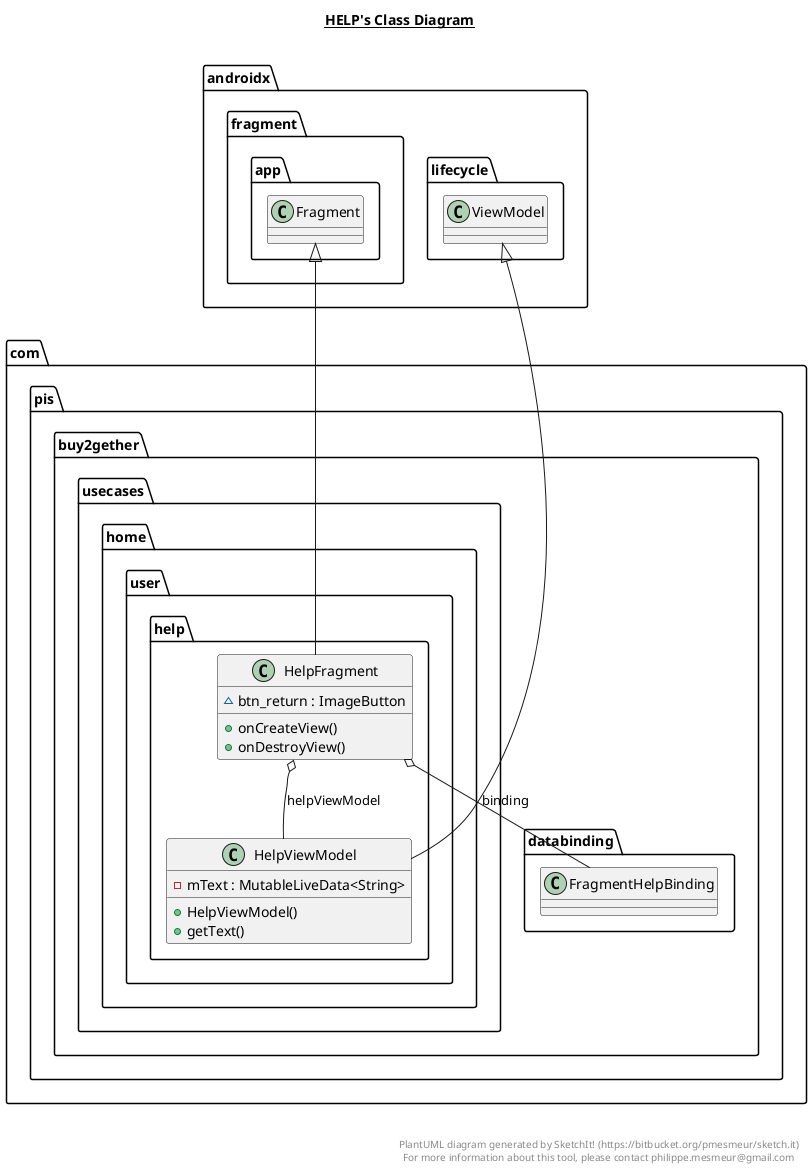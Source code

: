 @startuml

title __HELP's Class Diagram__\n

  namespace com.pis.buy2gether {
    namespace usecases.home {
      namespace user {
        namespace help {
          class com.pis.buy2gether.usecases.home.user.help.HelpFragment {
              ~ btn_return : ImageButton
              + onCreateView()
              + onDestroyView()
          }
        }
      }
    }
  }
  

  namespace com.pis.buy2gether {
    namespace usecases.home {
      namespace user {
        namespace help {
          class com.pis.buy2gether.usecases.home.user.help.HelpViewModel {
              - mText : MutableLiveData<String>
              + HelpViewModel()
              + getText()
          }
        }
      }
    }
  }
  

  com.pis.buy2gether.usecases.home.user.help.HelpFragment -up-|> androidx.fragment.app.Fragment
  com.pis.buy2gether.usecases.home.user.help.HelpFragment o-- com.pis.buy2gether.databinding.FragmentHelpBinding : binding
  com.pis.buy2gether.usecases.home.user.help.HelpFragment o-- com.pis.buy2gether.usecases.home.user.help.HelpViewModel : helpViewModel
  com.pis.buy2gether.usecases.home.user.help.HelpViewModel -up-|> androidx.lifecycle.ViewModel


right footer


PlantUML diagram generated by SketchIt! (https://bitbucket.org/pmesmeur/sketch.it)
For more information about this tool, please contact philippe.mesmeur@gmail.com
endfooter

@enduml

